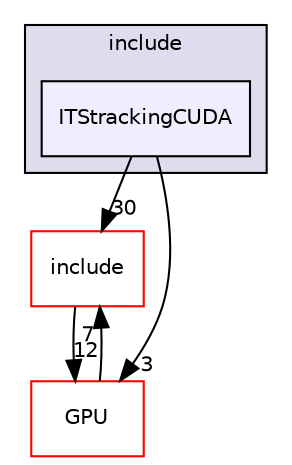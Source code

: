 digraph "/home/travis/build/AliceO2Group/AliceO2/Detectors/ITSMFT/ITS/tracking/cuda/include/ITStrackingCUDA" {
  bgcolor=transparent;
  compound=true
  node [ fontsize="10", fontname="Helvetica"];
  edge [ labelfontsize="10", labelfontname="Helvetica"];
  subgraph clusterdir_bccd31a20802342bc472d5c92186a3f8 {
    graph [ bgcolor="#ddddee", pencolor="black", label="include" fontname="Helvetica", fontsize="10", URL="dir_bccd31a20802342bc472d5c92186a3f8.html"]
  dir_3bdffa002291626711552570056460cb [shape=box, label="ITStrackingCUDA", style="filled", fillcolor="#eeeeff", pencolor="black", URL="dir_3bdffa002291626711552570056460cb.html"];
  }
  dir_6ff49626c189e19df9a205eb87521670 [shape=box label="include" color="red" URL="dir_6ff49626c189e19df9a205eb87521670.html"];
  dir_f511f1e9c03c071966ae594f00bbc5e0 [shape=box label="GPU" color="red" URL="dir_f511f1e9c03c071966ae594f00bbc5e0.html"];
  dir_3bdffa002291626711552570056460cb->dir_6ff49626c189e19df9a205eb87521670 [headlabel="30", labeldistance=1.5 headhref="dir_000058_000122.html"];
  dir_3bdffa002291626711552570056460cb->dir_f511f1e9c03c071966ae594f00bbc5e0 [headlabel="3", labeldistance=1.5 headhref="dir_000058_000740.html"];
  dir_6ff49626c189e19df9a205eb87521670->dir_f511f1e9c03c071966ae594f00bbc5e0 [headlabel="12", labeldistance=1.5 headhref="dir_000122_000740.html"];
  dir_f511f1e9c03c071966ae594f00bbc5e0->dir_6ff49626c189e19df9a205eb87521670 [headlabel="7", labeldistance=1.5 headhref="dir_000740_000122.html"];
}
